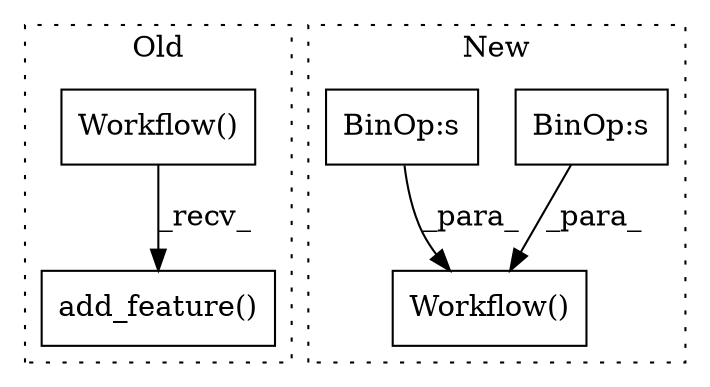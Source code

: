 digraph G {
subgraph cluster0 {
1 [label="add_feature()" a="75" s="2709,2749" l="22,1" shape="box"];
5 [label="Workflow()" a="75" s="2625" l="79" shape="box"];
label = "Old";
style="dotted";
}
subgraph cluster1 {
2 [label="Workflow()" a="75" s="2728,2766" l="13,1" shape="box"];
3 [label="BinOp:s" a="82" s="2691" l="4" shape="box"];
4 [label="BinOp:s" a="82" s="2631" l="24" shape="box"];
label = "New";
style="dotted";
}
3 -> 2 [label="_para_"];
4 -> 2 [label="_para_"];
5 -> 1 [label="_recv_"];
}